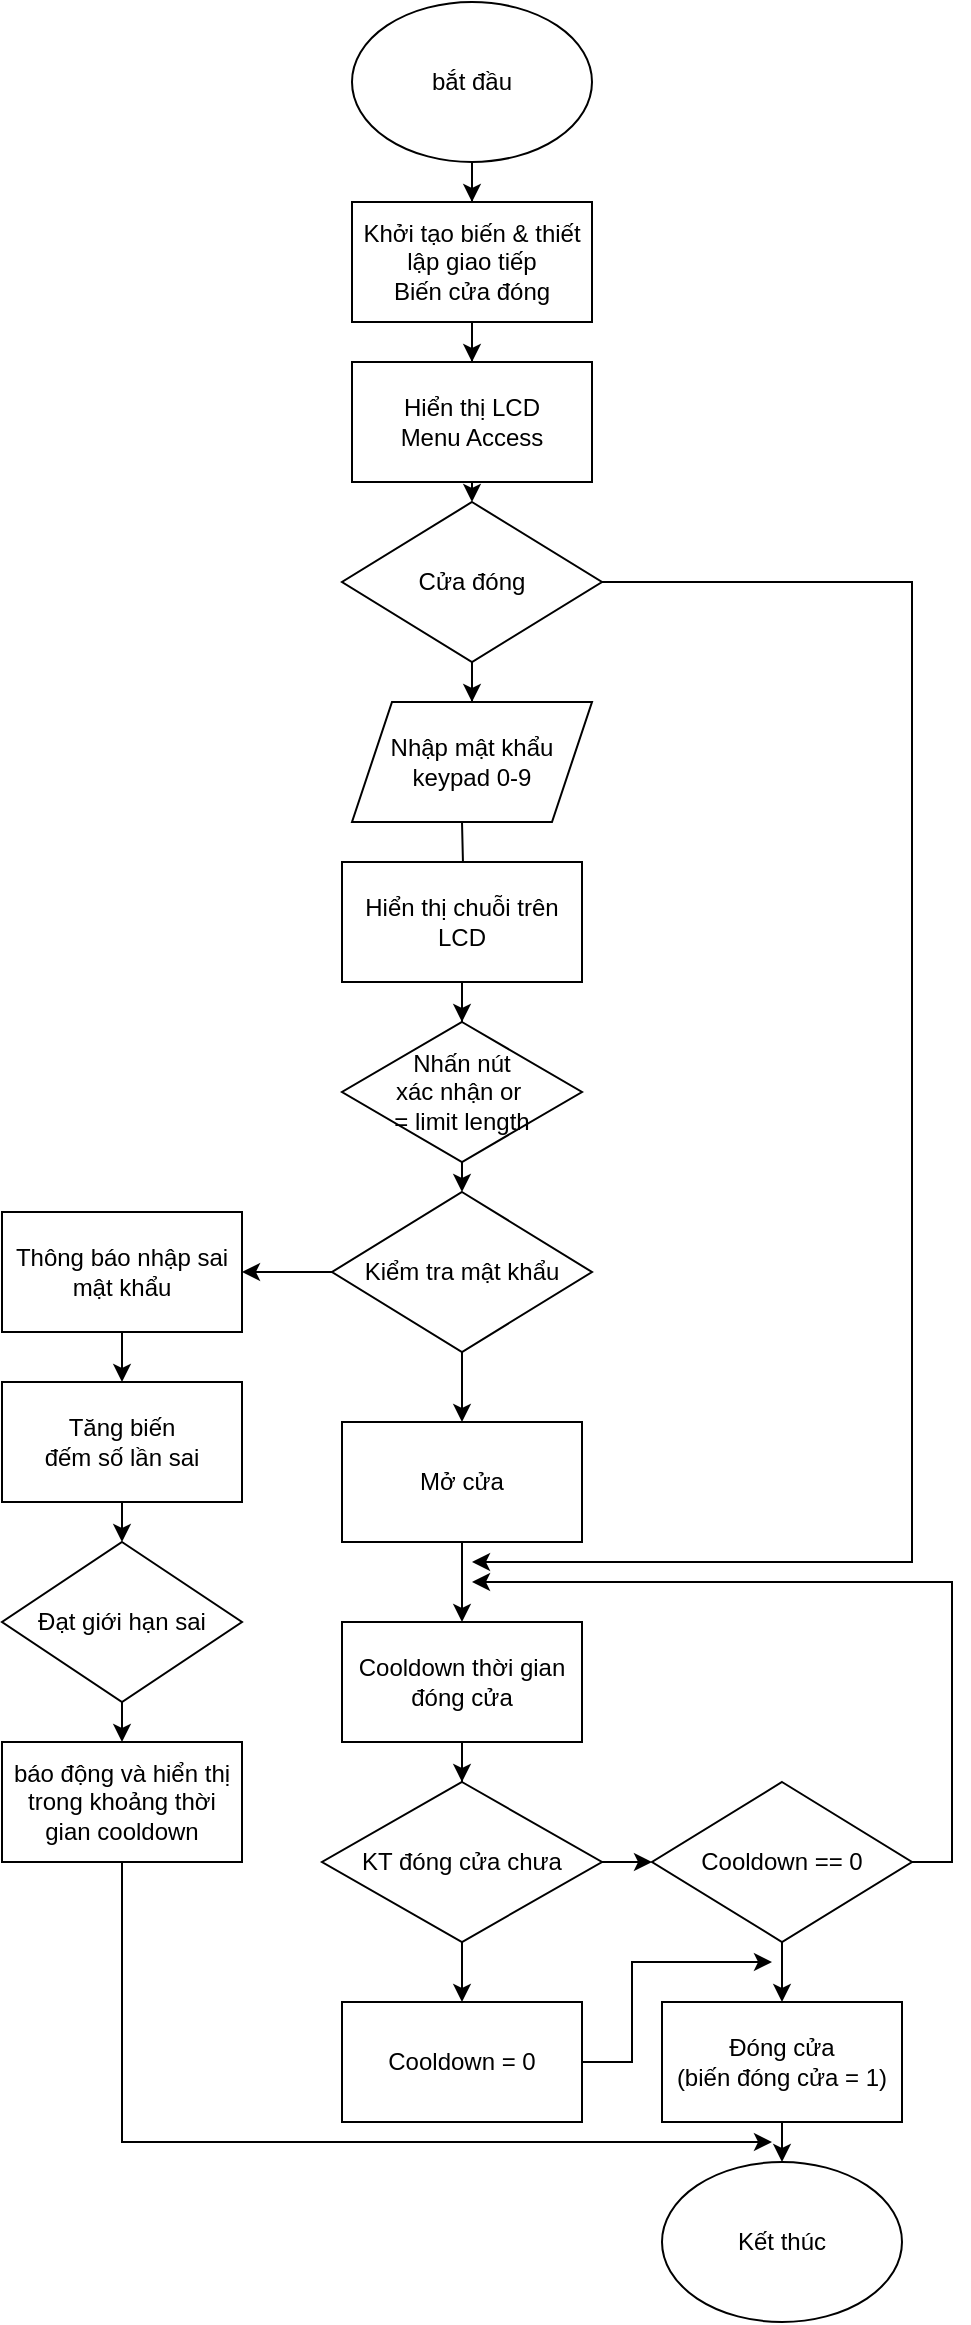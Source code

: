 <mxfile version="20.8.10" type="device"><diagram id="C5RBs43oDa-KdzZeNtuy" name="Page-1"><mxGraphModel dx="780" dy="544" grid="1" gridSize="10" guides="1" tooltips="1" connect="1" arrows="1" fold="1" page="1" pageScale="1" pageWidth="827" pageHeight="1169" math="0" shadow="0"><root><mxCell id="WIyWlLk6GJQsqaUBKTNV-0"/><mxCell id="WIyWlLk6GJQsqaUBKTNV-1" parent="WIyWlLk6GJQsqaUBKTNV-0"/><mxCell id="-WOX0UirrvrKJTtlVaWH-76" style="edgeStyle=orthogonalEdgeStyle;rounded=0;orthogonalLoop=1;jettySize=auto;html=1;exitX=0.5;exitY=1;exitDx=0;exitDy=0;" edge="1" parent="WIyWlLk6GJQsqaUBKTNV-1" source="-WOX0UirrvrKJTtlVaWH-0" target="-WOX0UirrvrKJTtlVaWH-1"><mxGeometry relative="1" as="geometry"/></mxCell><mxCell id="-WOX0UirrvrKJTtlVaWH-0" value="bắt đầu" style="ellipse;whiteSpace=wrap;html=1;" vertex="1" parent="WIyWlLk6GJQsqaUBKTNV-1"><mxGeometry x="240" y="70" width="120" height="80" as="geometry"/></mxCell><mxCell id="-WOX0UirrvrKJTtlVaWH-77" style="edgeStyle=orthogonalEdgeStyle;rounded=0;orthogonalLoop=1;jettySize=auto;html=1;exitX=0.5;exitY=1;exitDx=0;exitDy=0;" edge="1" parent="WIyWlLk6GJQsqaUBKTNV-1" source="-WOX0UirrvrKJTtlVaWH-1" target="-WOX0UirrvrKJTtlVaWH-6"><mxGeometry relative="1" as="geometry"/></mxCell><mxCell id="-WOX0UirrvrKJTtlVaWH-1" value="Khởi tạo biến &amp;amp; thiết lập giao tiếp&lt;br&gt;Biến cửa đóng" style="rounded=0;whiteSpace=wrap;html=1;" vertex="1" parent="WIyWlLk6GJQsqaUBKTNV-1"><mxGeometry x="240" y="170" width="120" height="60" as="geometry"/></mxCell><mxCell id="-WOX0UirrvrKJTtlVaWH-52" style="edgeStyle=orthogonalEdgeStyle;rounded=0;orthogonalLoop=1;jettySize=auto;html=1;exitX=0.5;exitY=1;exitDx=0;exitDy=0;entryX=0.5;entryY=0;entryDx=0;entryDy=0;" edge="1" parent="WIyWlLk6GJQsqaUBKTNV-1" source="-WOX0UirrvrKJTtlVaWH-6" target="-WOX0UirrvrKJTtlVaWH-47"><mxGeometry relative="1" as="geometry"/></mxCell><mxCell id="-WOX0UirrvrKJTtlVaWH-6" value="Hiển thị LCD&lt;br&gt;Menu Access" style="rounded=0;whiteSpace=wrap;html=1;" vertex="1" parent="WIyWlLk6GJQsqaUBKTNV-1"><mxGeometry x="240" y="250" width="120" height="60" as="geometry"/></mxCell><mxCell id="-WOX0UirrvrKJTtlVaWH-12" style="edgeStyle=orthogonalEdgeStyle;rounded=0;orthogonalLoop=1;jettySize=auto;html=1;exitX=0.5;exitY=1;exitDx=0;exitDy=0;" edge="1" parent="WIyWlLk6GJQsqaUBKTNV-1" target="-WOX0UirrvrKJTtlVaWH-8"><mxGeometry relative="1" as="geometry"><mxPoint x="295" y="480" as="sourcePoint"/></mxGeometry></mxCell><mxCell id="-WOX0UirrvrKJTtlVaWH-13" style="edgeStyle=orthogonalEdgeStyle;rounded=0;orthogonalLoop=1;jettySize=auto;html=1;exitX=0.5;exitY=1;exitDx=0;exitDy=0;" edge="1" parent="WIyWlLk6GJQsqaUBKTNV-1" source="-WOX0UirrvrKJTtlVaWH-8" target="-WOX0UirrvrKJTtlVaWH-10"><mxGeometry relative="1" as="geometry"/></mxCell><mxCell id="-WOX0UirrvrKJTtlVaWH-8" value="Hiển thị chuỗi trên LCD" style="rounded=0;whiteSpace=wrap;html=1;" vertex="1" parent="WIyWlLk6GJQsqaUBKTNV-1"><mxGeometry x="235" y="500" width="120" height="60" as="geometry"/></mxCell><mxCell id="-WOX0UirrvrKJTtlVaWH-20" style="edgeStyle=orthogonalEdgeStyle;rounded=0;orthogonalLoop=1;jettySize=auto;html=1;exitX=0.5;exitY=1;exitDx=0;exitDy=0;entryX=0.5;entryY=0;entryDx=0;entryDy=0;" edge="1" parent="WIyWlLk6GJQsqaUBKTNV-1" source="-WOX0UirrvrKJTtlVaWH-10" target="-WOX0UirrvrKJTtlVaWH-18"><mxGeometry relative="1" as="geometry"/></mxCell><mxCell id="-WOX0UirrvrKJTtlVaWH-10" value="Nhấn nút&lt;br&gt;xác nhận or&amp;nbsp;&lt;br&gt;= limit length" style="rhombus;whiteSpace=wrap;html=1;" vertex="1" parent="WIyWlLk6GJQsqaUBKTNV-1"><mxGeometry x="235" y="580" width="120" height="70" as="geometry"/></mxCell><mxCell id="-WOX0UirrvrKJTtlVaWH-26" style="edgeStyle=orthogonalEdgeStyle;rounded=0;orthogonalLoop=1;jettySize=auto;html=1;exitX=0;exitY=0.5;exitDx=0;exitDy=0;entryX=1;entryY=0.5;entryDx=0;entryDy=0;" edge="1" parent="WIyWlLk6GJQsqaUBKTNV-1" source="-WOX0UirrvrKJTtlVaWH-18"><mxGeometry relative="1" as="geometry"><mxPoint x="185" y="705" as="targetPoint"/><Array as="points"/></mxGeometry></mxCell><mxCell id="-WOX0UirrvrKJTtlVaWH-27" style="edgeStyle=orthogonalEdgeStyle;rounded=0;orthogonalLoop=1;jettySize=auto;html=1;exitX=0.5;exitY=1;exitDx=0;exitDy=0;" edge="1" parent="WIyWlLk6GJQsqaUBKTNV-1" source="-WOX0UirrvrKJTtlVaWH-18"><mxGeometry relative="1" as="geometry"><mxPoint x="295" y="780" as="targetPoint"/></mxGeometry></mxCell><mxCell id="-WOX0UirrvrKJTtlVaWH-18" value="Kiểm tra mật khẩu" style="rhombus;whiteSpace=wrap;html=1;" vertex="1" parent="WIyWlLk6GJQsqaUBKTNV-1"><mxGeometry x="230" y="665" width="130" height="80" as="geometry"/></mxCell><mxCell id="-WOX0UirrvrKJTtlVaWH-34" style="edgeStyle=orthogonalEdgeStyle;rounded=0;orthogonalLoop=1;jettySize=auto;html=1;exitX=0.5;exitY=1;exitDx=0;exitDy=0;entryX=0.5;entryY=0;entryDx=0;entryDy=0;" edge="1" parent="WIyWlLk6GJQsqaUBKTNV-1" source="-WOX0UirrvrKJTtlVaWH-30" target="-WOX0UirrvrKJTtlVaWH-33"><mxGeometry relative="1" as="geometry"/></mxCell><mxCell id="-WOX0UirrvrKJTtlVaWH-30" value="Mở cửa" style="rounded=0;whiteSpace=wrap;html=1;" vertex="1" parent="WIyWlLk6GJQsqaUBKTNV-1"><mxGeometry x="235" y="780" width="120" height="60" as="geometry"/></mxCell><mxCell id="-WOX0UirrvrKJTtlVaWH-41" style="edgeStyle=orthogonalEdgeStyle;rounded=0;orthogonalLoop=1;jettySize=auto;html=1;exitX=0.5;exitY=1;exitDx=0;exitDy=0;entryX=0.5;entryY=0;entryDx=0;entryDy=0;" edge="1" parent="WIyWlLk6GJQsqaUBKTNV-1" source="-WOX0UirrvrKJTtlVaWH-32" target="-WOX0UirrvrKJTtlVaWH-40"><mxGeometry relative="1" as="geometry"/></mxCell><mxCell id="-WOX0UirrvrKJTtlVaWH-32" value="Thông báo nhập sai mật khẩu" style="rounded=0;whiteSpace=wrap;html=1;" vertex="1" parent="WIyWlLk6GJQsqaUBKTNV-1"><mxGeometry x="65" y="675" width="120" height="60" as="geometry"/></mxCell><mxCell id="-WOX0UirrvrKJTtlVaWH-63" style="edgeStyle=orthogonalEdgeStyle;rounded=0;orthogonalLoop=1;jettySize=auto;html=1;exitX=0.5;exitY=1;exitDx=0;exitDy=0;" edge="1" parent="WIyWlLk6GJQsqaUBKTNV-1" source="-WOX0UirrvrKJTtlVaWH-33" target="-WOX0UirrvrKJTtlVaWH-57"><mxGeometry relative="1" as="geometry"/></mxCell><mxCell id="-WOX0UirrvrKJTtlVaWH-33" value="Cooldown thời gian đóng cửa" style="rounded=0;whiteSpace=wrap;html=1;" vertex="1" parent="WIyWlLk6GJQsqaUBKTNV-1"><mxGeometry x="235" y="880" width="120" height="60" as="geometry"/></mxCell><mxCell id="-WOX0UirrvrKJTtlVaWH-39" style="edgeStyle=orthogonalEdgeStyle;rounded=0;orthogonalLoop=1;jettySize=auto;html=1;exitX=0.5;exitY=1;exitDx=0;exitDy=0;entryX=0.5;entryY=0;entryDx=0;entryDy=0;" edge="1" parent="WIyWlLk6GJQsqaUBKTNV-1" source="-WOX0UirrvrKJTtlVaWH-36" target="-WOX0UirrvrKJTtlVaWH-38"><mxGeometry relative="1" as="geometry"/></mxCell><mxCell id="-WOX0UirrvrKJTtlVaWH-73" style="edgeStyle=orthogonalEdgeStyle;rounded=0;orthogonalLoop=1;jettySize=auto;html=1;exitX=1;exitY=0.5;exitDx=0;exitDy=0;" edge="1" parent="WIyWlLk6GJQsqaUBKTNV-1" source="-WOX0UirrvrKJTtlVaWH-36"><mxGeometry relative="1" as="geometry"><mxPoint x="300" y="860" as="targetPoint"/><Array as="points"><mxPoint x="540" y="1000"/><mxPoint x="540" y="860"/></Array></mxGeometry></mxCell><mxCell id="-WOX0UirrvrKJTtlVaWH-36" value="Cooldown == 0" style="rhombus;whiteSpace=wrap;html=1;" vertex="1" parent="WIyWlLk6GJQsqaUBKTNV-1"><mxGeometry x="390" y="960" width="130" height="80" as="geometry"/></mxCell><mxCell id="-WOX0UirrvrKJTtlVaWH-79" style="edgeStyle=orthogonalEdgeStyle;rounded=0;orthogonalLoop=1;jettySize=auto;html=1;exitX=0.5;exitY=1;exitDx=0;exitDy=0;entryX=0.5;entryY=0;entryDx=0;entryDy=0;" edge="1" parent="WIyWlLk6GJQsqaUBKTNV-1" source="-WOX0UirrvrKJTtlVaWH-38" target="-WOX0UirrvrKJTtlVaWH-78"><mxGeometry relative="1" as="geometry"/></mxCell><mxCell id="-WOX0UirrvrKJTtlVaWH-38" value="Đóng cửa&lt;br&gt;(biến đóng cửa = 1)" style="rounded=0;whiteSpace=wrap;html=1;" vertex="1" parent="WIyWlLk6GJQsqaUBKTNV-1"><mxGeometry x="395" y="1070" width="120" height="60" as="geometry"/></mxCell><mxCell id="-WOX0UirrvrKJTtlVaWH-44" style="edgeStyle=orthogonalEdgeStyle;rounded=0;orthogonalLoop=1;jettySize=auto;html=1;exitX=0.5;exitY=1;exitDx=0;exitDy=0;entryX=0.5;entryY=0;entryDx=0;entryDy=0;" edge="1" parent="WIyWlLk6GJQsqaUBKTNV-1" source="-WOX0UirrvrKJTtlVaWH-40" target="-WOX0UirrvrKJTtlVaWH-42"><mxGeometry relative="1" as="geometry"/></mxCell><mxCell id="-WOX0UirrvrKJTtlVaWH-40" value="Tăng biến &lt;br&gt;đếm số lần sai" style="rounded=0;whiteSpace=wrap;html=1;" vertex="1" parent="WIyWlLk6GJQsqaUBKTNV-1"><mxGeometry x="65" y="760" width="120" height="60" as="geometry"/></mxCell><mxCell id="-WOX0UirrvrKJTtlVaWH-45" style="edgeStyle=orthogonalEdgeStyle;rounded=0;orthogonalLoop=1;jettySize=auto;html=1;exitX=0.5;exitY=1;exitDx=0;exitDy=0;entryX=0.5;entryY=0;entryDx=0;entryDy=0;" edge="1" parent="WIyWlLk6GJQsqaUBKTNV-1" source="-WOX0UirrvrKJTtlVaWH-42" target="-WOX0UirrvrKJTtlVaWH-43"><mxGeometry relative="1" as="geometry"/></mxCell><mxCell id="-WOX0UirrvrKJTtlVaWH-42" value="Đạt giới hạn sai" style="rhombus;whiteSpace=wrap;html=1;" vertex="1" parent="WIyWlLk6GJQsqaUBKTNV-1"><mxGeometry x="65" y="840" width="120" height="80" as="geometry"/></mxCell><mxCell id="-WOX0UirrvrKJTtlVaWH-81" style="edgeStyle=orthogonalEdgeStyle;rounded=0;orthogonalLoop=1;jettySize=auto;html=1;exitX=0.5;exitY=1;exitDx=0;exitDy=0;" edge="1" parent="WIyWlLk6GJQsqaUBKTNV-1" source="-WOX0UirrvrKJTtlVaWH-43"><mxGeometry relative="1" as="geometry"><mxPoint x="450" y="1140" as="targetPoint"/><Array as="points"><mxPoint x="125" y="1140"/></Array></mxGeometry></mxCell><mxCell id="-WOX0UirrvrKJTtlVaWH-43" value="báo động và hiển thị trong khoảng thời gian cooldown" style="rounded=0;whiteSpace=wrap;html=1;" vertex="1" parent="WIyWlLk6GJQsqaUBKTNV-1"><mxGeometry x="65" y="940" width="120" height="60" as="geometry"/></mxCell><mxCell id="-WOX0UirrvrKJTtlVaWH-51" style="edgeStyle=orthogonalEdgeStyle;rounded=0;orthogonalLoop=1;jettySize=auto;html=1;" edge="1" parent="WIyWlLk6GJQsqaUBKTNV-1" source="-WOX0UirrvrKJTtlVaWH-47" target="-WOX0UirrvrKJTtlVaWH-50"><mxGeometry relative="1" as="geometry"/></mxCell><mxCell id="-WOX0UirrvrKJTtlVaWH-55" style="edgeStyle=orthogonalEdgeStyle;rounded=0;orthogonalLoop=1;jettySize=auto;html=1;exitX=1;exitY=0.5;exitDx=0;exitDy=0;" edge="1" parent="WIyWlLk6GJQsqaUBKTNV-1" source="-WOX0UirrvrKJTtlVaWH-47"><mxGeometry relative="1" as="geometry"><mxPoint x="300" y="850" as="targetPoint"/><Array as="points"><mxPoint x="520" y="360"/><mxPoint x="520" y="850"/></Array></mxGeometry></mxCell><mxCell id="-WOX0UirrvrKJTtlVaWH-47" value="Cửa đóng" style="rhombus;whiteSpace=wrap;html=1;" vertex="1" parent="WIyWlLk6GJQsqaUBKTNV-1"><mxGeometry x="235" y="320" width="130" height="80" as="geometry"/></mxCell><mxCell id="-WOX0UirrvrKJTtlVaWH-50" value="Nhập mật khẩu&lt;br&gt;keypad 0-9" style="shape=parallelogram;perimeter=parallelogramPerimeter;whiteSpace=wrap;html=1;fixedSize=1;" vertex="1" parent="WIyWlLk6GJQsqaUBKTNV-1"><mxGeometry x="240" y="420" width="120" height="60" as="geometry"/></mxCell><mxCell id="-WOX0UirrvrKJTtlVaWH-71" style="edgeStyle=orthogonalEdgeStyle;rounded=0;orthogonalLoop=1;jettySize=auto;html=1;exitX=0.5;exitY=1;exitDx=0;exitDy=0;entryX=0.5;entryY=0;entryDx=0;entryDy=0;" edge="1" parent="WIyWlLk6GJQsqaUBKTNV-1" source="-WOX0UirrvrKJTtlVaWH-57" target="-WOX0UirrvrKJTtlVaWH-58"><mxGeometry relative="1" as="geometry"/></mxCell><mxCell id="-WOX0UirrvrKJTtlVaWH-72" style="edgeStyle=orthogonalEdgeStyle;rounded=0;orthogonalLoop=1;jettySize=auto;html=1;exitX=1;exitY=0.5;exitDx=0;exitDy=0;entryX=0;entryY=0.5;entryDx=0;entryDy=0;" edge="1" parent="WIyWlLk6GJQsqaUBKTNV-1" source="-WOX0UirrvrKJTtlVaWH-57" target="-WOX0UirrvrKJTtlVaWH-36"><mxGeometry relative="1" as="geometry"/></mxCell><mxCell id="-WOX0UirrvrKJTtlVaWH-57" value="KT đóng cửa chưa" style="rhombus;whiteSpace=wrap;html=1;" vertex="1" parent="WIyWlLk6GJQsqaUBKTNV-1"><mxGeometry x="225" y="960" width="140" height="80" as="geometry"/></mxCell><mxCell id="-WOX0UirrvrKJTtlVaWH-75" style="edgeStyle=orthogonalEdgeStyle;rounded=0;orthogonalLoop=1;jettySize=auto;html=1;exitX=1;exitY=0.5;exitDx=0;exitDy=0;" edge="1" parent="WIyWlLk6GJQsqaUBKTNV-1" source="-WOX0UirrvrKJTtlVaWH-58"><mxGeometry relative="1" as="geometry"><mxPoint x="450" y="1050" as="targetPoint"/><Array as="points"><mxPoint x="380" y="1100"/><mxPoint x="380" y="1050"/></Array></mxGeometry></mxCell><mxCell id="-WOX0UirrvrKJTtlVaWH-58" value="Cooldown = 0" style="rounded=0;whiteSpace=wrap;html=1;" vertex="1" parent="WIyWlLk6GJQsqaUBKTNV-1"><mxGeometry x="235" y="1070" width="120" height="60" as="geometry"/></mxCell><mxCell id="-WOX0UirrvrKJTtlVaWH-78" value="Kết thúc" style="ellipse;whiteSpace=wrap;html=1;" vertex="1" parent="WIyWlLk6GJQsqaUBKTNV-1"><mxGeometry x="395" y="1150" width="120" height="80" as="geometry"/></mxCell></root></mxGraphModel></diagram></mxfile>
